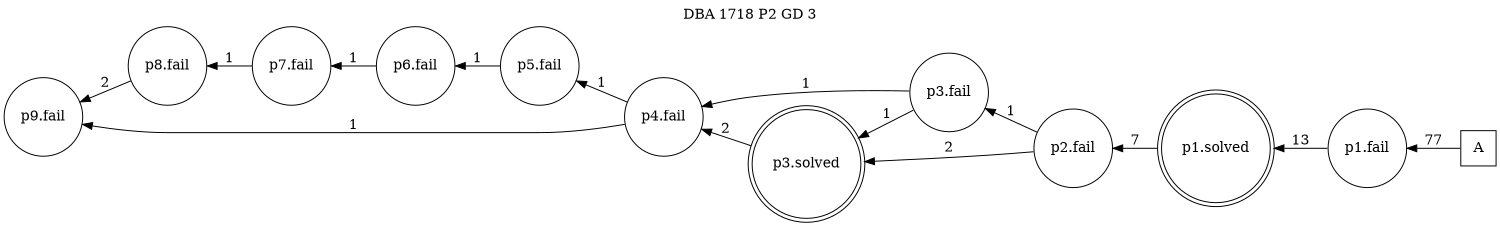 digraph DBA_1718_P2_GD_3 {
labelloc="tl"
label= " DBA 1718 P2 GD 3 "
rankdir="RL";
graph [ size=" 10 , 10 !"]

"A" [shape="square" label="A"]
"p1.fail" [shape="circle" label="p1.fail"]
"p1.solved" [shape="doublecircle" label="p1.solved"]
"p2.fail" [shape="circle" label="p2.fail"]
"p3.fail" [shape="circle" label="p3.fail"]
"p4.fail" [shape="circle" label="p4.fail"]
"p3.solved" [shape="doublecircle" label="p3.solved"]
"p5.fail" [shape="circle" label="p5.fail"]
"p6.fail" [shape="circle" label="p6.fail"]
"p7.fail" [shape="circle" label="p7.fail"]
"p8.fail" [shape="circle" label="p8.fail"]
"p9.fail" [shape="circle" label="p9.fail"]
"A" -> "p1.fail" [ label=77]
"p1.fail" -> "p1.solved" [ label=13]
"p1.solved" -> "p2.fail" [ label=7]
"p2.fail" -> "p3.fail" [ label=1]
"p2.fail" -> "p3.solved" [ label=2]
"p3.fail" -> "p4.fail" [ label=1]
"p3.fail" -> "p3.solved" [ label=1]
"p4.fail" -> "p5.fail" [ label=1]
"p4.fail" -> "p9.fail" [ label=1]
"p3.solved" -> "p4.fail" [ label=2]
"p5.fail" -> "p6.fail" [ label=1]
"p6.fail" -> "p7.fail" [ label=1]
"p7.fail" -> "p8.fail" [ label=1]
"p8.fail" -> "p9.fail" [ label=2]
}
